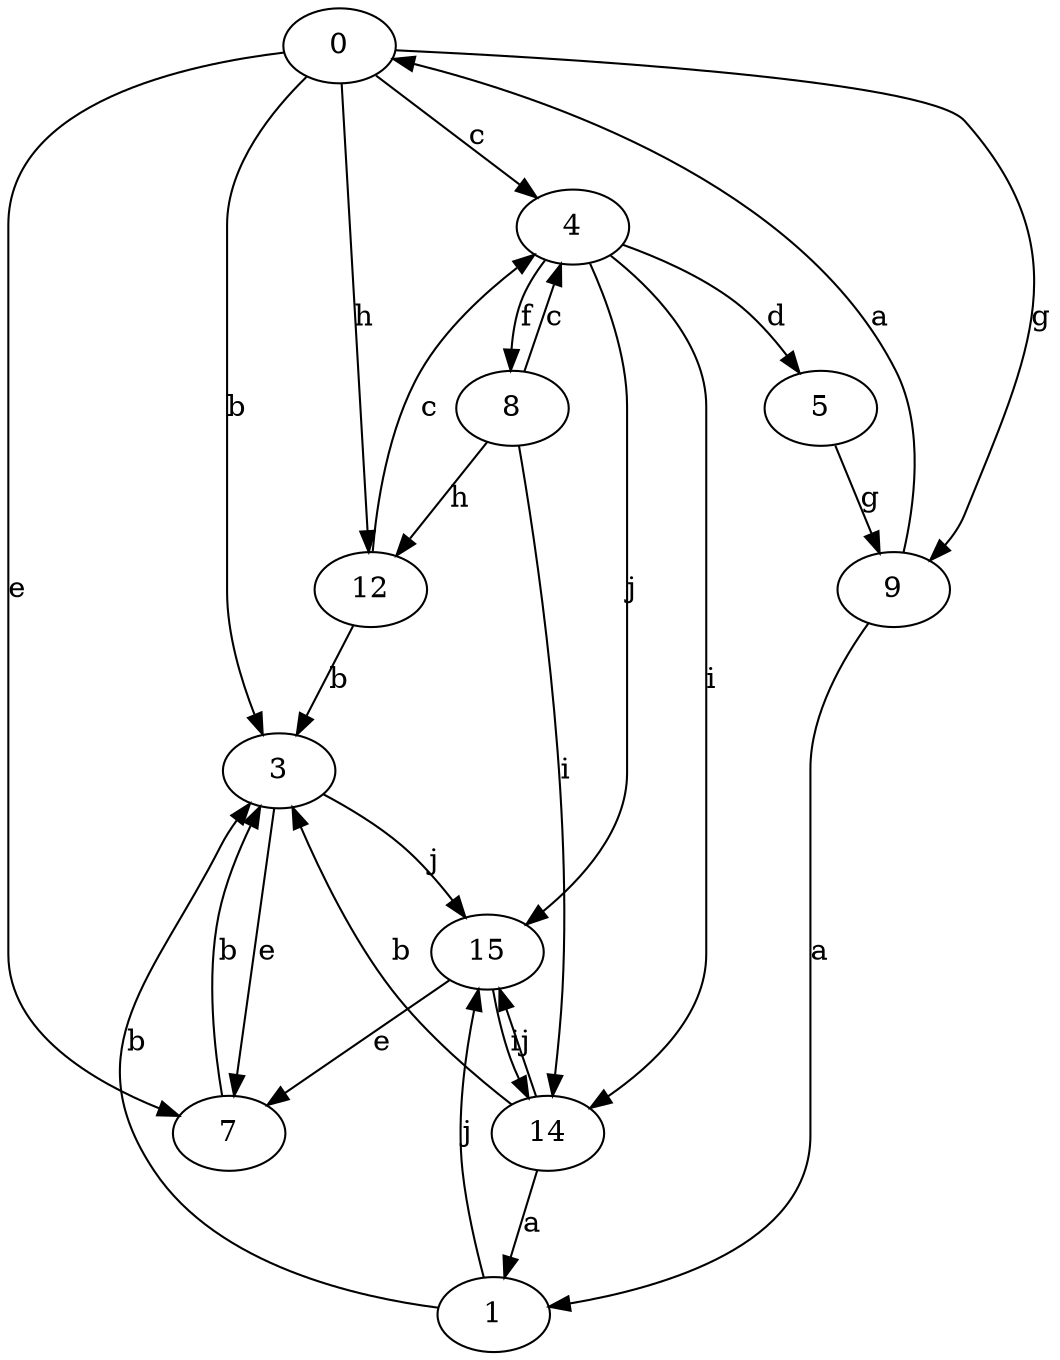 strict digraph  {
0;
1;
3;
4;
5;
7;
8;
9;
12;
14;
15;
0 -> 3  [label=b];
0 -> 4  [label=c];
0 -> 7  [label=e];
0 -> 9  [label=g];
0 -> 12  [label=h];
1 -> 3  [label=b];
1 -> 15  [label=j];
3 -> 7  [label=e];
3 -> 15  [label=j];
4 -> 5  [label=d];
4 -> 8  [label=f];
4 -> 14  [label=i];
4 -> 15  [label=j];
5 -> 9  [label=g];
7 -> 3  [label=b];
8 -> 4  [label=c];
8 -> 12  [label=h];
8 -> 14  [label=i];
9 -> 0  [label=a];
9 -> 1  [label=a];
12 -> 3  [label=b];
12 -> 4  [label=c];
14 -> 1  [label=a];
14 -> 3  [label=b];
14 -> 15  [label=j];
15 -> 7  [label=e];
15 -> 14  [label=i];
}

